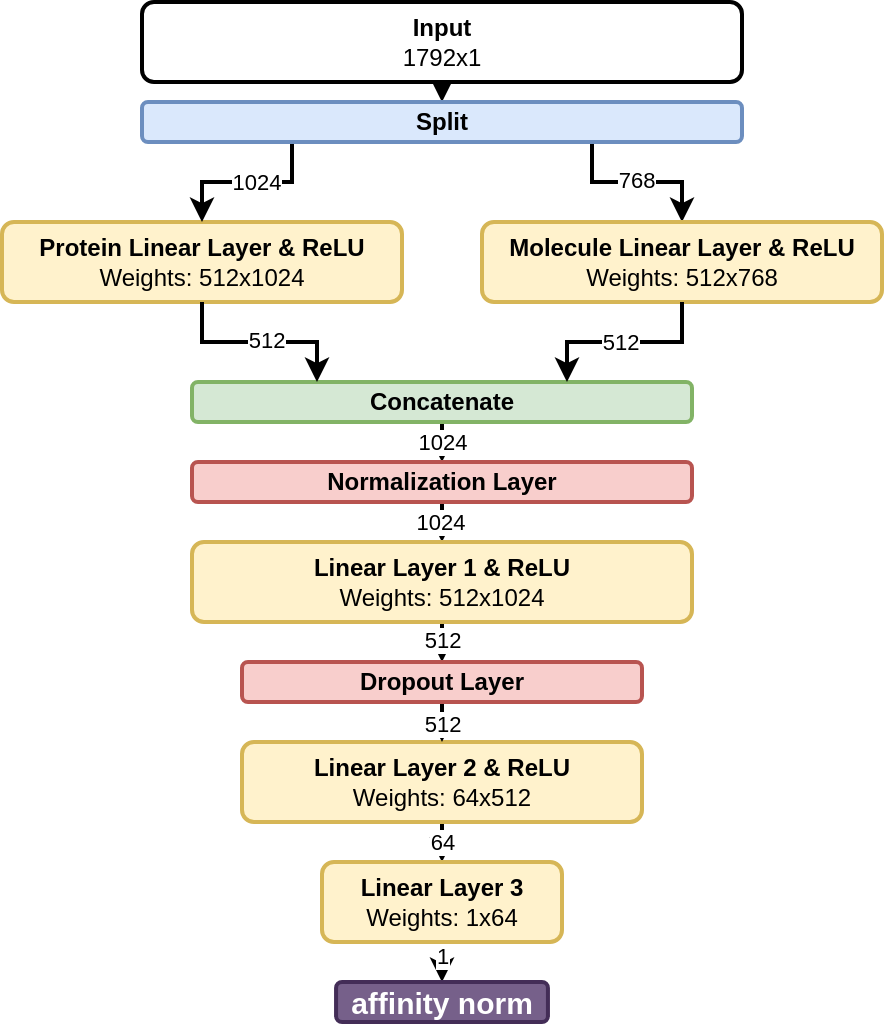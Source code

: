 <mxfile version="22.1.18" type="device">
  <diagram name="Page-1" id="5ju5VurF6MDpnFuKGVSg">
    <mxGraphModel dx="1185" dy="684" grid="1" gridSize="10" guides="1" tooltips="1" connect="1" arrows="1" fold="1" page="1" pageScale="1" pageWidth="850" pageHeight="1100" math="0" shadow="0">
      <root>
        <mxCell id="0" />
        <mxCell id="1" parent="0" />
        <mxCell id="C1ti2bMfqoYrE2UFLukG-1" value="&lt;b&gt;Protein Linear Layer &amp;amp; ReLU&lt;br&gt;&lt;/b&gt;Weights: 512x1024" style="rounded=1;whiteSpace=wrap;html=1;strokeWidth=2;fillColor=#fff2cc;strokeColor=#d6b656;" parent="1" vertex="1">
          <mxGeometry x="120" y="240" width="200" height="40" as="geometry" />
        </mxCell>
        <mxCell id="C1ti2bMfqoYrE2UFLukG-11" style="edgeStyle=orthogonalEdgeStyle;rounded=0;orthogonalLoop=1;jettySize=auto;html=1;exitX=0.5;exitY=1;exitDx=0;exitDy=0;entryX=0.5;entryY=0;entryDx=0;entryDy=0;strokeWidth=2;" parent="1" source="C1ti2bMfqoYrE2UFLukG-8" target="C1ti2bMfqoYrE2UFLukG-10" edge="1">
          <mxGeometry relative="1" as="geometry" />
        </mxCell>
        <mxCell id="C1ti2bMfqoYrE2UFLukG-8" value="&lt;b&gt;Input&lt;/b&gt;&lt;br&gt;1792x1" style="rounded=1;whiteSpace=wrap;html=1;strokeWidth=2;" parent="1" vertex="1">
          <mxGeometry x="190" y="130" width="300" height="40" as="geometry" />
        </mxCell>
        <mxCell id="C1ti2bMfqoYrE2UFLukG-12" style="edgeStyle=orthogonalEdgeStyle;rounded=0;orthogonalLoop=1;jettySize=auto;html=1;exitX=0.25;exitY=1;exitDx=0;exitDy=0;entryX=0.5;entryY=0;entryDx=0;entryDy=0;strokeWidth=2;" parent="1" source="C1ti2bMfqoYrE2UFLukG-10" target="C1ti2bMfqoYrE2UFLukG-1" edge="1">
          <mxGeometry relative="1" as="geometry" />
        </mxCell>
        <mxCell id="C1ti2bMfqoYrE2UFLukG-14" value="1024" style="edgeLabel;html=1;align=center;verticalAlign=middle;resizable=0;points=[];" parent="C1ti2bMfqoYrE2UFLukG-12" vertex="1" connectable="0">
          <mxGeometry x="0.09" relative="1" as="geometry">
            <mxPoint x="8" as="offset" />
          </mxGeometry>
        </mxCell>
        <mxCell id="C1ti2bMfqoYrE2UFLukG-21" style="edgeStyle=orthogonalEdgeStyle;rounded=0;orthogonalLoop=1;jettySize=auto;html=1;exitX=0.75;exitY=1;exitDx=0;exitDy=0;strokeWidth=2;" parent="1" source="C1ti2bMfqoYrE2UFLukG-10" target="C1ti2bMfqoYrE2UFLukG-17" edge="1">
          <mxGeometry relative="1" as="geometry" />
        </mxCell>
        <mxCell id="C1ti2bMfqoYrE2UFLukG-24" value="768" style="edgeLabel;html=1;align=center;verticalAlign=middle;resizable=0;points=[];" parent="C1ti2bMfqoYrE2UFLukG-21" vertex="1" connectable="0">
          <mxGeometry x="-0.088" y="1" relative="1" as="geometry">
            <mxPoint x="3" as="offset" />
          </mxGeometry>
        </mxCell>
        <mxCell id="C1ti2bMfqoYrE2UFLukG-10" value="&lt;b&gt;Split&lt;/b&gt;" style="rounded=1;whiteSpace=wrap;html=1;strokeWidth=2;fillColor=#dae8fc;strokeColor=#6c8ebf;" parent="1" vertex="1">
          <mxGeometry x="190" y="180" width="300" height="20" as="geometry" />
        </mxCell>
        <mxCell id="C1ti2bMfqoYrE2UFLukG-17" value="&lt;b&gt;Molecule Linear Layer &amp;amp; ReLU&lt;br&gt;&lt;/b&gt;Weights: 512x768" style="rounded=1;whiteSpace=wrap;html=1;strokeWidth=2;fillColor=#fff2cc;strokeColor=#d6b656;" parent="1" vertex="1">
          <mxGeometry x="360" y="240" width="200" height="40" as="geometry" />
        </mxCell>
        <mxCell id="C1ti2bMfqoYrE2UFLukG-45" style="edgeStyle=orthogonalEdgeStyle;rounded=0;orthogonalLoop=1;jettySize=auto;html=1;exitX=0.5;exitY=1;exitDx=0;exitDy=0;entryX=0.5;entryY=0;entryDx=0;entryDy=0;strokeWidth=2;" parent="1" source="C1ti2bMfqoYrE2UFLukG-36" target="C1ti2bMfqoYrE2UFLukG-41" edge="1">
          <mxGeometry relative="1" as="geometry" />
        </mxCell>
        <mxCell id="C1ti2bMfqoYrE2UFLukG-46" value="1024" style="edgeLabel;html=1;align=center;verticalAlign=middle;resizable=0;points=[];" parent="C1ti2bMfqoYrE2UFLukG-45" vertex="1" connectable="0">
          <mxGeometry x="-0.143" y="-1" relative="1" as="geometry">
            <mxPoint x="1" y="1" as="offset" />
          </mxGeometry>
        </mxCell>
        <mxCell id="C1ti2bMfqoYrE2UFLukG-36" value="&lt;b&gt;Concatenate&lt;/b&gt;" style="rounded=1;whiteSpace=wrap;html=1;strokeWidth=2;fillColor=#d5e8d4;strokeColor=#82b366;" parent="1" vertex="1">
          <mxGeometry x="215" y="320" width="250" height="20" as="geometry" />
        </mxCell>
        <mxCell id="C1ti2bMfqoYrE2UFLukG-37" style="edgeStyle=orthogonalEdgeStyle;rounded=0;orthogonalLoop=1;jettySize=auto;html=1;exitX=0.5;exitY=1;exitDx=0;exitDy=0;entryX=0.75;entryY=0;entryDx=0;entryDy=0;strokeWidth=2;" parent="1" source="C1ti2bMfqoYrE2UFLukG-17" target="C1ti2bMfqoYrE2UFLukG-36" edge="1">
          <mxGeometry relative="1" as="geometry">
            <mxPoint x="435" y="320" as="sourcePoint" />
          </mxGeometry>
        </mxCell>
        <mxCell id="C1ti2bMfqoYrE2UFLukG-40" value="512" style="edgeLabel;html=1;align=center;verticalAlign=middle;resizable=0;points=[];" parent="C1ti2bMfqoYrE2UFLukG-37" vertex="1" connectable="0">
          <mxGeometry x="-0.004" relative="1" as="geometry">
            <mxPoint x="-3" as="offset" />
          </mxGeometry>
        </mxCell>
        <mxCell id="C1ti2bMfqoYrE2UFLukG-38" style="edgeStyle=orthogonalEdgeStyle;rounded=0;orthogonalLoop=1;jettySize=auto;html=1;exitX=0.5;exitY=1;exitDx=0;exitDy=0;entryX=0.25;entryY=0;entryDx=0;entryDy=0;strokeWidth=2;" parent="1" source="C1ti2bMfqoYrE2UFLukG-1" target="C1ti2bMfqoYrE2UFLukG-36" edge="1">
          <mxGeometry relative="1" as="geometry">
            <mxPoint x="245" y="320" as="sourcePoint" />
          </mxGeometry>
        </mxCell>
        <mxCell id="C1ti2bMfqoYrE2UFLukG-39" value="512" style="edgeLabel;html=1;align=center;verticalAlign=middle;resizable=0;points=[];" parent="C1ti2bMfqoYrE2UFLukG-38" vertex="1" connectable="0">
          <mxGeometry x="-0.046" y="1" relative="1" as="geometry">
            <mxPoint x="5" as="offset" />
          </mxGeometry>
        </mxCell>
        <mxCell id="C1ti2bMfqoYrE2UFLukG-43" style="edgeStyle=orthogonalEdgeStyle;rounded=0;orthogonalLoop=1;jettySize=auto;html=1;exitX=0.5;exitY=1;exitDx=0;exitDy=0;strokeWidth=2;entryX=0.5;entryY=0;entryDx=0;entryDy=0;" parent="1" source="C1ti2bMfqoYrE2UFLukG-41" target="C1ti2bMfqoYrE2UFLukG-47" edge="1">
          <mxGeometry relative="1" as="geometry">
            <mxPoint x="340" y="480" as="targetPoint" />
          </mxGeometry>
        </mxCell>
        <mxCell id="C1ti2bMfqoYrE2UFLukG-49" value="1024" style="edgeLabel;html=1;align=center;verticalAlign=middle;resizable=0;points=[];" parent="C1ti2bMfqoYrE2UFLukG-43" vertex="1" connectable="0">
          <mxGeometry x="-0.048" y="-1" relative="1" as="geometry">
            <mxPoint as="offset" />
          </mxGeometry>
        </mxCell>
        <mxCell id="C1ti2bMfqoYrE2UFLukG-41" value="&lt;b&gt;Normalization Layer&lt;/b&gt;" style="rounded=1;whiteSpace=wrap;html=1;strokeWidth=2;fillColor=#f8cecc;strokeColor=#b85450;" parent="1" vertex="1">
          <mxGeometry x="215" y="360" width="250" height="20" as="geometry" />
        </mxCell>
        <mxCell id="C1ti2bMfqoYrE2UFLukG-44" style="edgeStyle=orthogonalEdgeStyle;rounded=0;orthogonalLoop=1;jettySize=auto;html=1;exitX=0.5;exitY=1;exitDx=0;exitDy=0;" parent="1" source="C1ti2bMfqoYrE2UFLukG-41" target="C1ti2bMfqoYrE2UFLukG-41" edge="1">
          <mxGeometry relative="1" as="geometry" />
        </mxCell>
        <mxCell id="C1ti2bMfqoYrE2UFLukG-51" style="edgeStyle=orthogonalEdgeStyle;rounded=0;orthogonalLoop=1;jettySize=auto;html=1;exitX=0.5;exitY=1;exitDx=0;exitDy=0;strokeWidth=2;entryX=0.5;entryY=0;entryDx=0;entryDy=0;" parent="1" source="C1ti2bMfqoYrE2UFLukG-47" target="C1ti2bMfqoYrE2UFLukG-68" edge="1">
          <mxGeometry relative="1" as="geometry">
            <mxPoint x="340" y="510" as="targetPoint" />
          </mxGeometry>
        </mxCell>
        <mxCell id="C1ti2bMfqoYrE2UFLukG-70" value="512" style="edgeLabel;html=1;align=center;verticalAlign=middle;resizable=0;points=[];" parent="C1ti2bMfqoYrE2UFLukG-51" vertex="1" connectable="0">
          <mxGeometry x="-0.095" y="-1" relative="1" as="geometry">
            <mxPoint x="1" as="offset" />
          </mxGeometry>
        </mxCell>
        <mxCell id="C1ti2bMfqoYrE2UFLukG-47" value="&lt;b&gt;Linear Layer 1 &amp;amp; ReLU&lt;br&gt;&lt;/b&gt;Weights: 512x1024" style="rounded=1;whiteSpace=wrap;html=1;strokeWidth=2;fillColor=#fff2cc;strokeColor=#d6b656;" parent="1" vertex="1">
          <mxGeometry x="215" y="400" width="250" height="40" as="geometry" />
        </mxCell>
        <mxCell id="C1ti2bMfqoYrE2UFLukG-71" style="edgeStyle=orthogonalEdgeStyle;rounded=0;orthogonalLoop=1;jettySize=auto;html=1;exitX=0.5;exitY=1;exitDx=0;exitDy=0;entryX=0.5;entryY=0;entryDx=0;entryDy=0;strokeWidth=2;" parent="1" source="C1ti2bMfqoYrE2UFLukG-52" target="C1ti2bMfqoYrE2UFLukG-54" edge="1">
          <mxGeometry relative="1" as="geometry" />
        </mxCell>
        <mxCell id="C1ti2bMfqoYrE2UFLukG-72" value="64" style="edgeLabel;html=1;align=center;verticalAlign=middle;resizable=0;points=[];" parent="C1ti2bMfqoYrE2UFLukG-71" vertex="1" connectable="0">
          <mxGeometry x="0.014" y="2" relative="1" as="geometry">
            <mxPoint x="-2" as="offset" />
          </mxGeometry>
        </mxCell>
        <mxCell id="C1ti2bMfqoYrE2UFLukG-52" value="&lt;b&gt;Linear Layer 2 &amp;amp; ReLU&lt;br&gt;&lt;/b&gt;Weights: 64x512" style="rounded=1;whiteSpace=wrap;html=1;strokeWidth=2;fillColor=#fff2cc;strokeColor=#d6b656;" parent="1" vertex="1">
          <mxGeometry x="240" y="500" width="200" height="40" as="geometry" />
        </mxCell>
        <mxCell id="C1ti2bMfqoYrE2UFLukG-73" style="edgeStyle=orthogonalEdgeStyle;rounded=0;orthogonalLoop=1;jettySize=auto;html=1;exitX=0.5;exitY=1;exitDx=0;exitDy=0;strokeWidth=2;entryX=0.5;entryY=0;entryDx=0;entryDy=0;" parent="1" source="C1ti2bMfqoYrE2UFLukG-54" target="3De9wtV1UbIZMezM22vC-2" edge="1">
          <mxGeometry relative="1" as="geometry">
            <mxPoint x="360" y="650" as="targetPoint" />
          </mxGeometry>
        </mxCell>
        <mxCell id="C1ti2bMfqoYrE2UFLukG-74" value="1" style="edgeLabel;html=1;align=center;verticalAlign=middle;resizable=0;points=[];" parent="C1ti2bMfqoYrE2UFLukG-73" vertex="1" connectable="0">
          <mxGeometry x="-0.285" y="-1" relative="1" as="geometry">
            <mxPoint x="1" as="offset" />
          </mxGeometry>
        </mxCell>
        <mxCell id="C1ti2bMfqoYrE2UFLukG-54" value="&lt;b&gt;Linear Layer 3&lt;br&gt;&lt;/b&gt;Weights: 1x64" style="rounded=1;whiteSpace=wrap;html=1;strokeWidth=2;fillColor=#fff2cc;strokeColor=#d6b656;" parent="1" vertex="1">
          <mxGeometry x="280" y="560" width="120" height="40" as="geometry" />
        </mxCell>
        <mxCell id="C1ti2bMfqoYrE2UFLukG-75" style="edgeStyle=orthogonalEdgeStyle;rounded=0;orthogonalLoop=1;jettySize=auto;html=1;exitX=0.5;exitY=1;exitDx=0;exitDy=0;entryX=0.5;entryY=0;entryDx=0;entryDy=0;strokeWidth=2;" parent="1" source="C1ti2bMfqoYrE2UFLukG-68" target="C1ti2bMfqoYrE2UFLukG-52" edge="1">
          <mxGeometry relative="1" as="geometry" />
        </mxCell>
        <mxCell id="C1ti2bMfqoYrE2UFLukG-76" value="512" style="edgeLabel;html=1;align=center;verticalAlign=middle;resizable=0;points=[];" parent="C1ti2bMfqoYrE2UFLukG-75" vertex="1" connectable="0">
          <mxGeometry x="-0.36" y="2" relative="1" as="geometry">
            <mxPoint x="-2" y="4" as="offset" />
          </mxGeometry>
        </mxCell>
        <mxCell id="C1ti2bMfqoYrE2UFLukG-68" value="&lt;b&gt;Dropout Layer&lt;/b&gt;" style="rounded=1;whiteSpace=wrap;html=1;strokeWidth=2;fillColor=#f8cecc;strokeColor=#b85450;" parent="1" vertex="1">
          <mxGeometry x="240" y="460" width="200" height="20" as="geometry" />
        </mxCell>
        <mxCell id="3De9wtV1UbIZMezM22vC-2" value="&lt;b&gt;&lt;font style=&quot;font-size: 15px;&quot;&gt;affinity norm&lt;/font&gt;&lt;/b&gt;" style="rounded=1;whiteSpace=wrap;html=1;strokeWidth=2;fillColor=#76608a;strokeColor=#432D57;fontColor=#ffffff;" parent="1" vertex="1">
          <mxGeometry x="287.03" y="620" width="105.94" height="20" as="geometry" />
        </mxCell>
      </root>
    </mxGraphModel>
  </diagram>
</mxfile>
